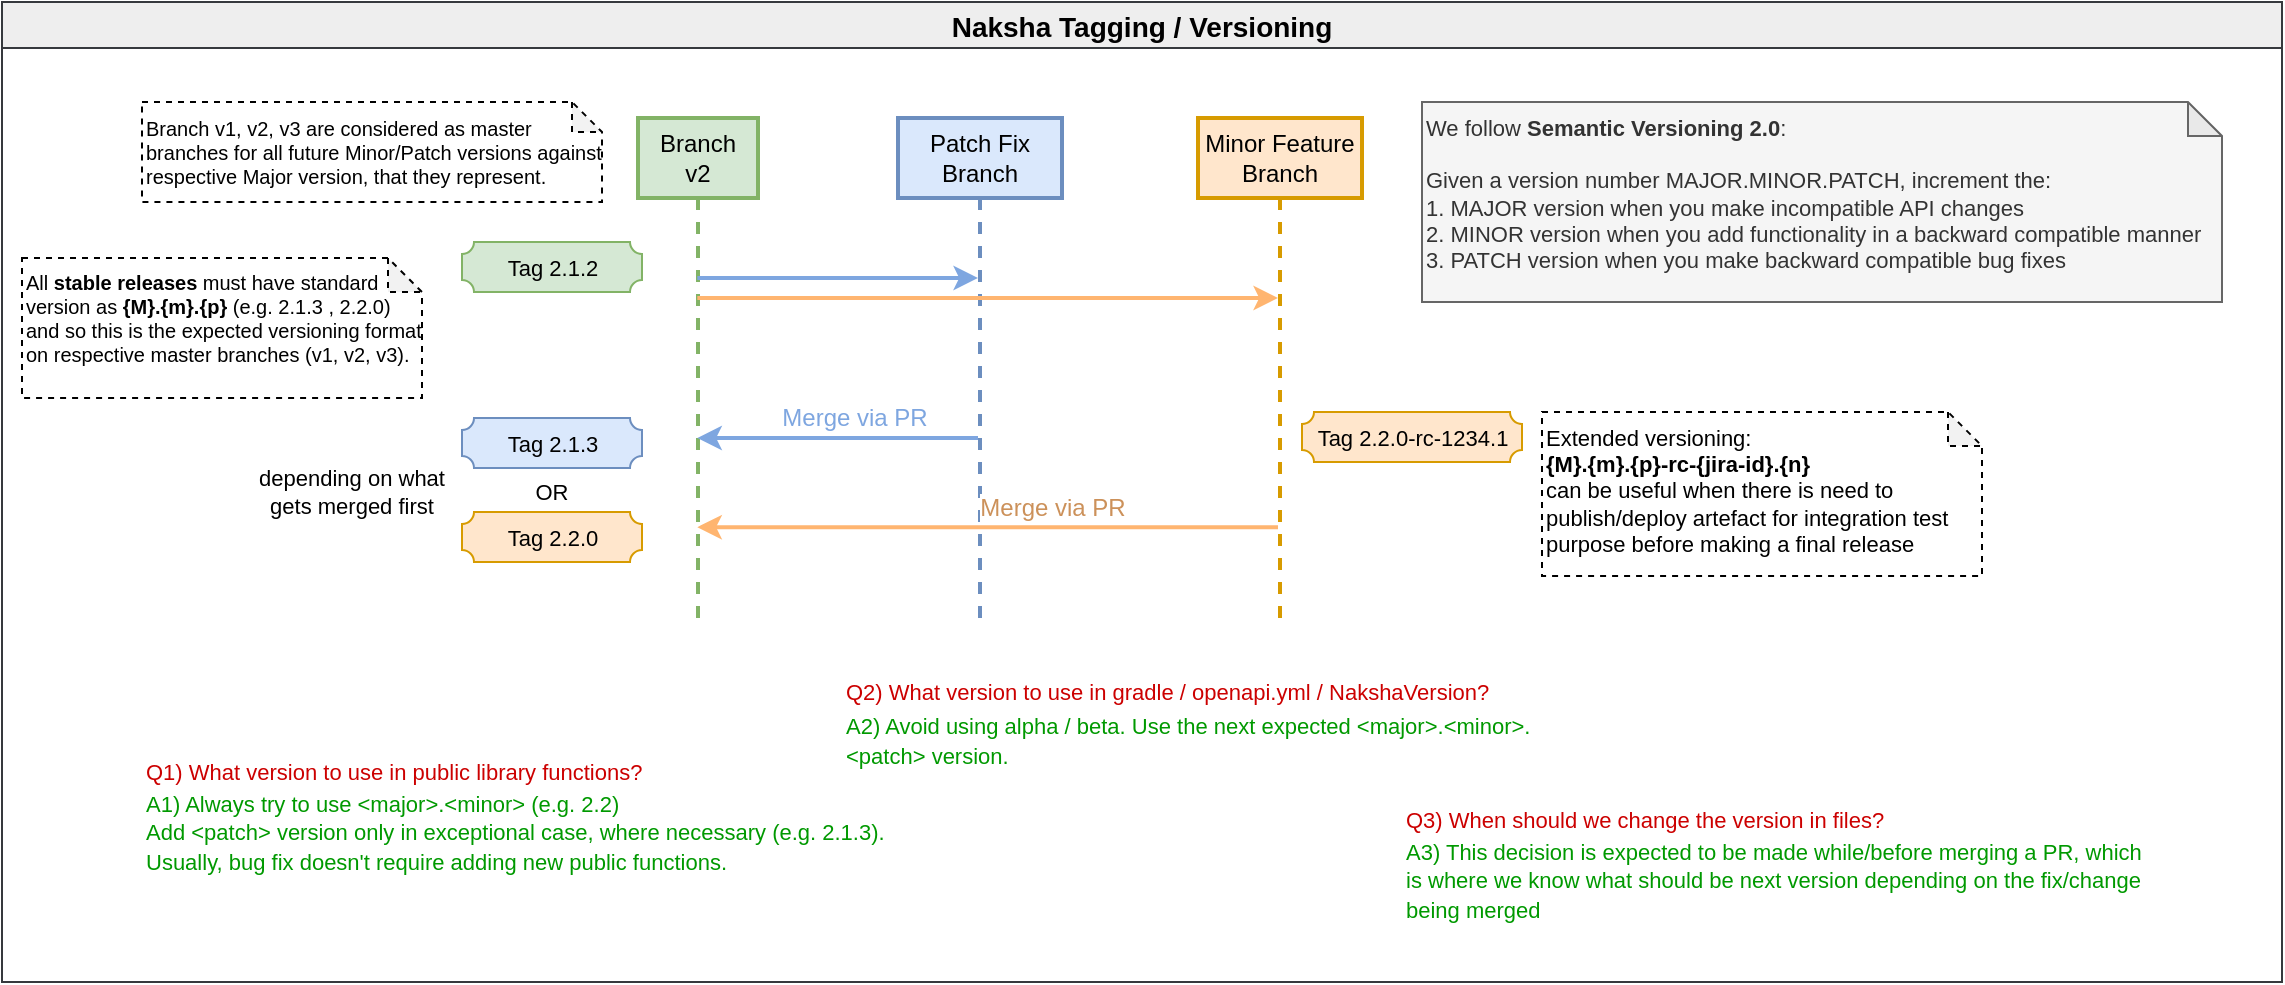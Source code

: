 <mxfile version="16.1.2" type="device"><diagram id="FqtrIQnFu3pQUDG5Il5l" name="Page-1"><mxGraphModel dx="1092" dy="514" grid="1" gridSize="10" guides="1" tooltips="1" connect="1" arrows="1" fold="1" page="1" pageScale="1" pageWidth="1169" pageHeight="827" math="0" shadow="0"><root><mxCell id="0"/><mxCell id="1" parent="0"/><mxCell id="e-duugxKTLwVtAaBQtIf-51" value="Naksha Tagging / Versioning" style="swimlane;fontSize=14;strokeColor=#36393d;collapsible=0;fillColor=#eeeeee;" vertex="1" parent="1"><mxGeometry x="60" y="20" width="1140" height="490" as="geometry"/></mxCell><mxCell id="e-duugxKTLwVtAaBQtIf-6" value="Branch&lt;br&gt;v2" style="shape=umlLifeline;perimeter=lifelinePerimeter;whiteSpace=wrap;html=1;container=1;collapsible=0;recursiveResize=0;outlineConnect=0;fillColor=#d5e8d4;strokeColor=#82b366;strokeWidth=2;" vertex="1" parent="e-duugxKTLwVtAaBQtIf-51"><mxGeometry x="318" y="58" width="60" height="250" as="geometry"/></mxCell><mxCell id="e-duugxKTLwVtAaBQtIf-7" value="Patch Fix Branch" style="shape=umlLifeline;perimeter=lifelinePerimeter;whiteSpace=wrap;html=1;container=1;collapsible=0;recursiveResize=0;outlineConnect=0;fillColor=#dae8fc;strokeColor=#6c8ebf;strokeWidth=2;" vertex="1" parent="e-duugxKTLwVtAaBQtIf-51"><mxGeometry x="448" y="58" width="82" height="250" as="geometry"/></mxCell><mxCell id="e-duugxKTLwVtAaBQtIf-8" value="" style="endArrow=classic;html=1;rounded=0;strokeColor=#FFB570;strokeWidth=2;" edge="1" parent="e-duugxKTLwVtAaBQtIf-51" target="e-duugxKTLwVtAaBQtIf-38"><mxGeometry width="50" height="50" relative="1" as="geometry"><mxPoint x="347.667" y="148" as="sourcePoint"/><mxPoint x="477.5" y="148" as="targetPoint"/><Array as="points"><mxPoint x="428" y="148"/></Array></mxGeometry></mxCell><mxCell id="e-duugxKTLwVtAaBQtIf-9" value="" style="endArrow=classic;html=1;rounded=0;fillColor=#ffcc99;strokeColor=#FFB570;strokeWidth=2;" edge="1" parent="e-duugxKTLwVtAaBQtIf-51" source="e-duugxKTLwVtAaBQtIf-38"><mxGeometry width="50" height="50" relative="1" as="geometry"><mxPoint x="477.5" y="262.58" as="sourcePoint"/><mxPoint x="347.667" y="262.58" as="targetPoint"/><Array as="points"><mxPoint x="418" y="262.58"/></Array></mxGeometry></mxCell><mxCell id="e-duugxKTLwVtAaBQtIf-24" value="Merge via PR" style="edgeLabel;html=1;align=center;verticalAlign=middle;resizable=0;points=[];fontColor=#CC915A;fontSize=12;" vertex="1" connectable="0" parent="e-duugxKTLwVtAaBQtIf-9"><mxGeometry x="-0.322" relative="1" as="geometry"><mxPoint x="-15" y="-10" as="offset"/></mxGeometry></mxCell><mxCell id="e-duugxKTLwVtAaBQtIf-20" value="&lt;font color=&quot;#000000&quot; style=&quot;font-size: 11px;&quot;&gt;OR&lt;/font&gt;" style="text;html=1;strokeColor=none;fillColor=none;align=center;verticalAlign=middle;whiteSpace=wrap;rounded=0;fontColor=#CC0000;fontSize=11;" vertex="1" parent="e-duugxKTLwVtAaBQtIf-51"><mxGeometry x="260" y="235" width="30" height="20" as="geometry"/></mxCell><mxCell id="e-duugxKTLwVtAaBQtIf-30" value="" style="endArrow=classic;html=1;rounded=0;fillColor=#cce5ff;strokeColor=#7EA6E0;strokeWidth=2;" edge="1" parent="e-duugxKTLwVtAaBQtIf-51" target="e-duugxKTLwVtAaBQtIf-7"><mxGeometry width="50" height="50" relative="1" as="geometry"><mxPoint x="347.667" y="138" as="sourcePoint"/><mxPoint x="477.5" y="138" as="targetPoint"/><Array as="points"><mxPoint x="428" y="138"/></Array></mxGeometry></mxCell><mxCell id="e-duugxKTLwVtAaBQtIf-31" value="" style="endArrow=classic;html=1;rounded=0;fillColor=#cce5ff;strokeColor=#7EA6E0;strokeWidth=2;" edge="1" parent="e-duugxKTLwVtAaBQtIf-51" source="e-duugxKTLwVtAaBQtIf-7"><mxGeometry width="50" height="50" relative="1" as="geometry"><mxPoint x="477.5" y="218" as="sourcePoint"/><mxPoint x="347.667" y="218" as="targetPoint"/><Array as="points"><mxPoint x="418" y="218"/></Array></mxGeometry></mxCell><mxCell id="e-duugxKTLwVtAaBQtIf-32" value="Merge via PR" style="edgeLabel;html=1;align=center;verticalAlign=middle;resizable=0;points=[];fontColor=#7EA6E0;fontSize=12;" vertex="1" connectable="0" parent="e-duugxKTLwVtAaBQtIf-31"><mxGeometry x="-0.322" relative="1" as="geometry"><mxPoint x="-15" y="-10" as="offset"/></mxGeometry></mxCell><mxCell id="e-duugxKTLwVtAaBQtIf-38" value="Minor Feature Branch" style="shape=umlLifeline;perimeter=lifelinePerimeter;whiteSpace=wrap;html=1;container=1;collapsible=0;recursiveResize=0;outlineConnect=0;fillColor=#ffe6cc;strokeColor=#d79b00;strokeWidth=2;" vertex="1" parent="e-duugxKTLwVtAaBQtIf-51"><mxGeometry x="598" y="58" width="82" height="250" as="geometry"/></mxCell><mxCell id="e-duugxKTLwVtAaBQtIf-39" value="&lt;font color=&quot;#000000&quot; style=&quot;font-size: 11px;&quot;&gt;depending on what gets merged first&lt;/font&gt;" style="text;html=1;strokeColor=none;fillColor=none;align=center;verticalAlign=middle;whiteSpace=wrap;rounded=0;fontColor=#CC0000;fontSize=11;" vertex="1" parent="e-duugxKTLwVtAaBQtIf-51"><mxGeometry x="120" y="230" width="110" height="30" as="geometry"/></mxCell><mxCell id="e-duugxKTLwVtAaBQtIf-50" value="Extended versioning:&lt;br&gt;&lt;b&gt;{M}.{m}.{p}-rc-{jira-id}.{n}&amp;nbsp;&lt;/b&gt;&lt;br&gt;can be useful when there is need to publish/deploy artefact for integration test purpose before making a final release" style="shape=note;whiteSpace=wrap;html=1;backgroundOutline=1;darkOpacity=0.05;fontSize=11;fontColor=#000000;strokeColor=default;size=17;align=left;labelPosition=center;verticalLabelPosition=middle;verticalAlign=top;spacing=2;dashed=1;" vertex="1" parent="e-duugxKTLwVtAaBQtIf-51"><mxGeometry x="770" y="205" width="220" height="82" as="geometry"/></mxCell><mxCell id="e-duugxKTLwVtAaBQtIf-49" value="We follow &lt;b&gt;Semantic Versioning 2.0&lt;/b&gt;:&lt;br style=&quot;font-size: 11px&quot;&gt;&lt;br style=&quot;font-size: 11px&quot;&gt;&lt;p style=&quot;margin: 0px 0px 1em ; font-family: &amp;#34;helvetica&amp;#34; , &amp;#34;arial&amp;#34; , sans-serif ; font-size: 11px&quot;&gt;Given a version number MAJOR.MINOR.PATCH, increment the:&lt;br&gt;&lt;span&gt;1. MAJOR version when you make incompatible API changes&lt;br&gt;&lt;/span&gt;&lt;span&gt;2. MINOR version when you add functionality in a backward compatible manner&lt;br&gt;&lt;/span&gt;&lt;span&gt;3. PATCH version when you make backward compatible bug fixes&lt;/span&gt;&lt;/p&gt;" style="shape=note;whiteSpace=wrap;html=1;backgroundOutline=1;darkOpacity=0.05;fontSize=11;strokeColor=#666666;size=17;align=left;labelPosition=center;verticalLabelPosition=middle;verticalAlign=top;spacing=2;fillColor=#f5f5f5;fontColor=#333333;" vertex="1" parent="e-duugxKTLwVtAaBQtIf-51"><mxGeometry x="710" y="50" width="400" height="100" as="geometry"/></mxCell><mxCell id="e-duugxKTLwVtAaBQtIf-52" value="" style="group;strokeColor=none;perimeterSpacing=0;rounded=1;dashed=1;dashPattern=1 1;fontSize=12;" vertex="1" connectable="0" parent="e-duugxKTLwVtAaBQtIf-51"><mxGeometry x="70" y="370" width="410" height="60" as="geometry"/></mxCell><mxCell id="e-duugxKTLwVtAaBQtIf-15" value="&lt;font style=&quot;font-size: 11px&quot;&gt;Q1) What version to use in public library functions?&lt;/font&gt;" style="text;html=1;strokeColor=none;fillColor=none;align=left;verticalAlign=middle;whiteSpace=wrap;rounded=0;fontColor=#CC0000;" vertex="1" parent="e-duugxKTLwVtAaBQtIf-52"><mxGeometry width="300" height="30" as="geometry"/></mxCell><mxCell id="e-duugxKTLwVtAaBQtIf-36" value="&lt;font style=&quot;font-size: 11px&quot;&gt;A1) Always try to use &amp;lt;major&amp;gt;.&amp;lt;minor&amp;gt; (e.g. 2.2)&lt;br&gt;Add &amp;lt;patch&amp;gt; version only in exceptional case, where necessary (e.g. 2.1.3). Usually, bug fix doesn't require adding new public functions.&lt;/font&gt;" style="text;html=1;strokeColor=none;fillColor=none;align=left;verticalAlign=middle;whiteSpace=wrap;rounded=0;fontColor=#009900;fontSize=12;" vertex="1" parent="e-duugxKTLwVtAaBQtIf-52"><mxGeometry y="30" width="410" height="30" as="geometry"/></mxCell><mxCell id="e-duugxKTLwVtAaBQtIf-53" value="" style="group" vertex="1" connectable="0" parent="e-duugxKTLwVtAaBQtIf-51"><mxGeometry x="420" y="330" width="370" height="54" as="geometry"/></mxCell><mxCell id="e-duugxKTLwVtAaBQtIf-16" value="&lt;font style=&quot;font-size: 11px&quot;&gt;Q2) What version to use in gradle / openapi.yml / NakshaVersion?&lt;/font&gt;" style="text;html=1;strokeColor=none;fillColor=none;align=left;verticalAlign=middle;whiteSpace=wrap;rounded=0;fontColor=#CC0000;" vertex="1" parent="e-duugxKTLwVtAaBQtIf-53"><mxGeometry width="360" height="30" as="geometry"/></mxCell><mxCell id="e-duugxKTLwVtAaBQtIf-37" value="&lt;font style=&quot;font-size: 11px&quot;&gt;A2) Avoid using alpha / beta. Use the next expected &amp;lt;major&amp;gt;.&amp;lt;minor&amp;gt;.&amp;lt;patch&amp;gt; version.&lt;/font&gt;" style="text;html=1;strokeColor=none;fillColor=none;align=left;verticalAlign=middle;whiteSpace=wrap;rounded=0;fontColor=#009900;" vertex="1" parent="e-duugxKTLwVtAaBQtIf-53"><mxGeometry y="24" width="370" height="30" as="geometry"/></mxCell><mxCell id="e-duugxKTLwVtAaBQtIf-54" value="" style="group" vertex="1" connectable="0" parent="e-duugxKTLwVtAaBQtIf-51"><mxGeometry x="700" y="394" width="370" height="60" as="geometry"/></mxCell><mxCell id="e-duugxKTLwVtAaBQtIf-45" value="&lt;font style=&quot;font-size: 11px&quot;&gt;Q3) When should we change the version in files?&lt;/font&gt;" style="text;html=1;strokeColor=none;fillColor=none;align=left;verticalAlign=middle;whiteSpace=wrap;rounded=0;fontColor=#CC0000;" vertex="1" parent="e-duugxKTLwVtAaBQtIf-54"><mxGeometry width="360" height="30" as="geometry"/></mxCell><mxCell id="e-duugxKTLwVtAaBQtIf-46" value="&lt;font style=&quot;font-size: 11px&quot;&gt;A3) This decision is expected to be made while/before merging a PR, which is where we know what should be next version depending on the fix/change being merged&amp;nbsp;&lt;/font&gt;" style="text;html=1;strokeColor=none;fillColor=none;align=left;verticalAlign=middle;whiteSpace=wrap;rounded=0;fontColor=#009900;" vertex="1" parent="e-duugxKTLwVtAaBQtIf-54"><mxGeometry y="30" width="370" height="30" as="geometry"/></mxCell><mxCell id="e-duugxKTLwVtAaBQtIf-56" value="Branch v1, v2, v3 are considered as master branches for all future Minor/Patch versions against respective Major version, that they represent." style="shape=note;whiteSpace=wrap;html=1;backgroundOutline=1;darkOpacity=0.05;rounded=1;fontSize=10;fontColor=#000000;strokeColor=default;strokeWidth=1;size=15;align=left;dashed=1;" vertex="1" parent="e-duugxKTLwVtAaBQtIf-51"><mxGeometry x="70" y="50" width="230" height="50" as="geometry"/></mxCell><mxCell id="e-duugxKTLwVtAaBQtIf-57" value="All &lt;b&gt;stable releases&lt;/b&gt; must have standard version as&amp;nbsp;&lt;b style=&quot;font-size: 10px&quot;&gt;{M}.{m}.{p}&lt;/b&gt;&amp;nbsp;(e.g. 2.1.3 , 2.2.0) and so this is the expected versioning format on respective master branches (v1, v2, v3)." style="shape=note;whiteSpace=wrap;html=1;backgroundOutline=1;darkOpacity=0.05;fontSize=10;fontColor=#000000;strokeColor=default;size=17;align=left;labelPosition=center;verticalLabelPosition=middle;verticalAlign=top;spacing=2;dashed=1;" vertex="1" parent="e-duugxKTLwVtAaBQtIf-51"><mxGeometry x="10" y="128" width="200" height="70" as="geometry"/></mxCell><mxCell id="e-duugxKTLwVtAaBQtIf-58" value="Tag 2.1.2" style="verticalLabelPosition=middle;verticalAlign=middle;html=1;shape=mxgraph.basic.plaque;dx=3;rounded=1;fontSize=11;strokeColor=#82b366;strokeWidth=1;fillColor=#d5e8d4;align=center;labelPosition=center;" vertex="1" parent="e-duugxKTLwVtAaBQtIf-51"><mxGeometry x="230" y="120" width="90" height="25" as="geometry"/></mxCell><mxCell id="e-duugxKTLwVtAaBQtIf-59" value="Tag 2.1.3" style="verticalLabelPosition=middle;verticalAlign=middle;html=1;shape=mxgraph.basic.plaque;dx=3;rounded=1;fontSize=11;strokeColor=#6c8ebf;strokeWidth=1;fillColor=#dae8fc;align=center;labelPosition=center;" vertex="1" parent="e-duugxKTLwVtAaBQtIf-51"><mxGeometry x="230" y="208" width="90" height="25" as="geometry"/></mxCell><mxCell id="e-duugxKTLwVtAaBQtIf-89" value="Tag 2.2.0" style="verticalLabelPosition=middle;verticalAlign=middle;html=1;shape=mxgraph.basic.plaque;dx=3;rounded=1;fontSize=11;strokeColor=#d79b00;strokeWidth=1;fillColor=#ffe6cc;align=center;labelPosition=center;" vertex="1" parent="e-duugxKTLwVtAaBQtIf-51"><mxGeometry x="230" y="255" width="90" height="25" as="geometry"/></mxCell><mxCell id="e-duugxKTLwVtAaBQtIf-90" value="&lt;span style=&quot;font-size: 11px;&quot;&gt;Tag 2.2.0-rc-1234.1&lt;/span&gt;" style="verticalLabelPosition=middle;verticalAlign=middle;html=1;shape=mxgraph.basic.plaque;dx=3;rounded=1;fontSize=11;strokeColor=#d79b00;strokeWidth=1;fillColor=#ffe6cc;align=center;labelPosition=center;" vertex="1" parent="e-duugxKTLwVtAaBQtIf-51"><mxGeometry x="650" y="205" width="110" height="25" as="geometry"/></mxCell></root></mxGraphModel></diagram></mxfile>